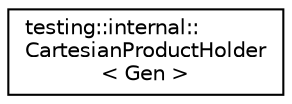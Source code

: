 digraph "Graphical Class Hierarchy"
{
 // INTERACTIVE_SVG=YES
 // LATEX_PDF_SIZE
  edge [fontname="Helvetica",fontsize="10",labelfontname="Helvetica",labelfontsize="10"];
  node [fontname="Helvetica",fontsize="10",shape=record];
  rankdir="LR";
  Node0 [label="testing::internal::\lCartesianProductHolder\l\< Gen \>",height=0.2,width=0.4,color="black", fillcolor="white", style="filled",URL="$dd/d37/classtesting_1_1internal_1_1_cartesian_product_holder.html",tooltip=" "];
}
